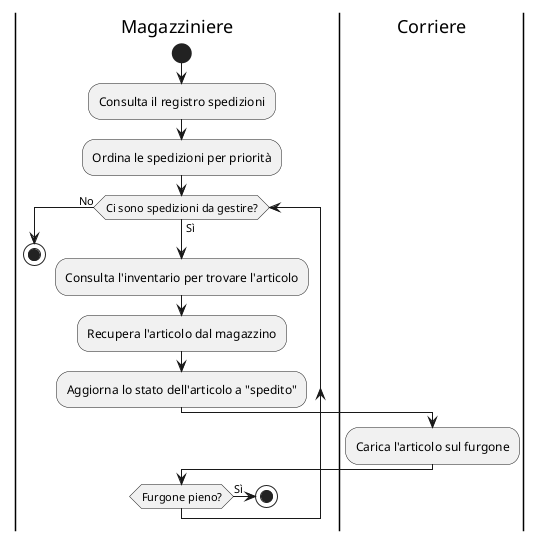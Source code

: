 @startuml
|Magazziniere|
start
:Consulta il registro spedizioni;
:Ordina le spedizioni per priorità;

while (Ci sono spedizioni da gestire?) is (Sì)
    :Consulta l'inventario per trovare l'articolo;
    :Recupera l'articolo dal magazzino;
    :Aggiorna lo stato dell'articolo a "spedito";
    
    |Corriere|
    :Carica l'articolo sul furgone;
    
    |Magazziniere|
    if (Furgone pieno?) then (Sì)
        stop
    endif
endwhile (No)

stop
@enduml

